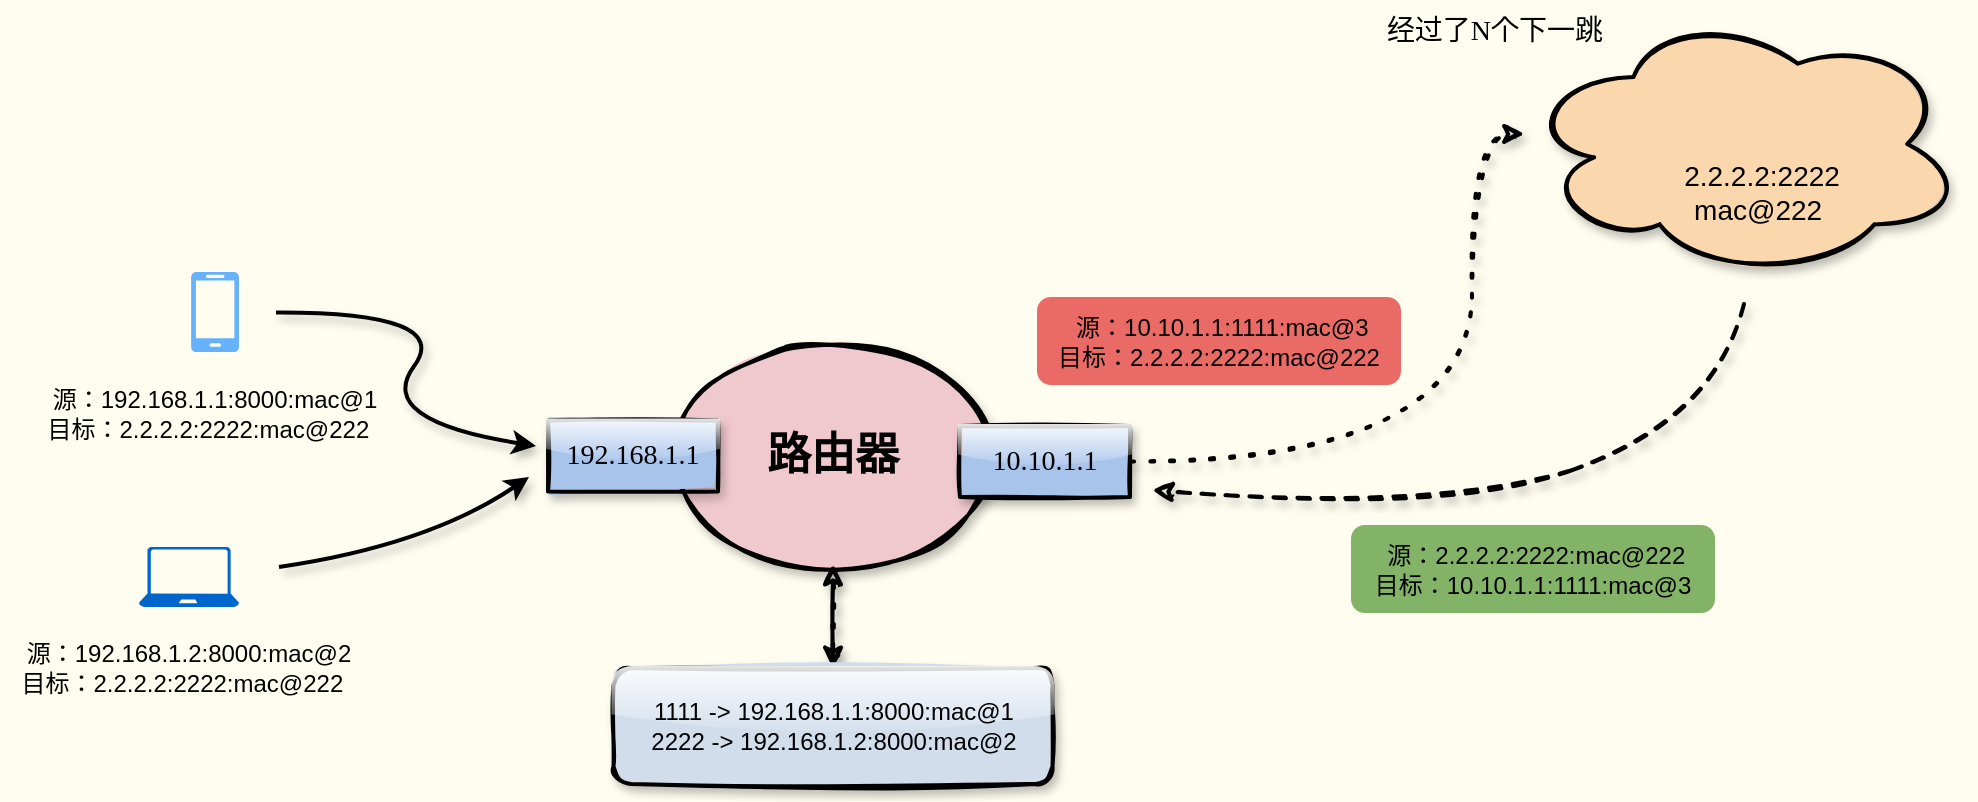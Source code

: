 <mxfile version="14.4.6" type="github">
  <diagram id="aZXABbXW0xjVB7LvO0f2" name="第 1 页">
    <mxGraphModel dx="946" dy="620" grid="0" gridSize="10" guides="1" tooltips="1" connect="1" arrows="1" fold="1" page="1" pageScale="1" pageWidth="1169" pageHeight="827" background="#FFFDF0" math="0" shadow="0">
      <root>
        <mxCell id="0" />
        <mxCell id="1" parent="0" />
        <mxCell id="kH6JTMU_E28Y3a_ak_Uv-8" value="" style="pointerEvents=1;shadow=0;dashed=0;html=1;strokeColor=none;labelPosition=center;verticalLabelPosition=bottom;verticalAlign=top;align=center;fillColor=#66B2FF;shape=mxgraph.azure.mobile" parent="1" vertex="1">
          <mxGeometry x="193.5" y="213" width="24" height="40" as="geometry" />
        </mxCell>
        <mxCell id="kH6JTMU_E28Y3a_ak_Uv-11" value="" style="aspect=fixed;pointerEvents=1;shadow=0;dashed=0;html=1;strokeColor=none;labelPosition=center;verticalLabelPosition=bottom;verticalAlign=top;align=center;fillColor=#0066CC;shape=mxgraph.azure.laptop" parent="1" vertex="1">
          <mxGeometry x="167.5" y="350.5" width="50" height="30" as="geometry" />
        </mxCell>
        <mxCell id="kH6JTMU_E28Y3a_ak_Uv-12" style="edgeStyle=orthogonalEdgeStyle;rounded=0;orthogonalLoop=1;jettySize=auto;html=1;exitX=0.5;exitY=1;exitDx=0;exitDy=0;exitPerimeter=0;" parent="1" source="kH6JTMU_E28Y3a_ak_Uv-11" target="kH6JTMU_E28Y3a_ak_Uv-11" edge="1">
          <mxGeometry relative="1" as="geometry" />
        </mxCell>
        <mxCell id="kH6JTMU_E28Y3a_ak_Uv-19" value="" style="curved=1;endArrow=classic;html=1;shadow=1;strokeWidth=2;" parent="1" edge="1">
          <mxGeometry width="50" height="50" relative="1" as="geometry">
            <mxPoint x="236" y="233.25" as="sourcePoint" />
            <mxPoint x="366" y="300" as="targetPoint" />
            <Array as="points">
              <mxPoint x="325" y="233" />
              <mxPoint x="285" y="287.25" />
            </Array>
          </mxGeometry>
        </mxCell>
        <mxCell id="kH6JTMU_E28Y3a_ak_Uv-20" value="" style="curved=1;endArrow=classic;html=1;shadow=1;strokeWidth=2;" parent="1" edge="1">
          <mxGeometry width="50" height="50" relative="1" as="geometry">
            <mxPoint x="237.5" y="360.5" as="sourcePoint" />
            <mxPoint x="362.5" y="315.5" as="targetPoint" />
            <Array as="points">
              <mxPoint x="312.5" y="349.5" />
            </Array>
          </mxGeometry>
        </mxCell>
        <mxCell id="kH6JTMU_E28Y3a_ak_Uv-25" value="&lt;div style=&quot;font-family: &amp;#34;helvetica&amp;#34; ; font-size: 12px&quot;&gt;源：192.168.1.2:8000:mac@2&lt;/div&gt;&lt;div style=&quot;font-family: &amp;#34;helvetica&amp;#34; ; font-size: 12px&quot;&gt;目标：2.2.2.2:2222:mac@222&amp;nbsp;&amp;nbsp;&lt;/div&gt;" style="text;html=1;strokeColor=none;fillColor=none;align=center;verticalAlign=middle;whiteSpace=wrap;rounded=0;shadow=1;glass=1;sketch=1;fontFamily=Tahoma;fontSize=14;" parent="1" vertex="1">
          <mxGeometry x="102" y="401" width="181" height="20" as="geometry" />
        </mxCell>
        <mxCell id="kH6JTMU_E28Y3a_ak_Uv-29" value="&lt;div style=&quot;font-family: &amp;#34;helvetica&amp;#34; ; font-size: 14px&quot;&gt;&lt;br&gt;&lt;/div&gt;" style="ellipse;shape=cloud;whiteSpace=wrap;html=1;shadow=1;strokeWidth=2;glass=0;sketch=1;fillWeight=-1;hachureGap=8;fillStyle=solid;fillColor=#fad7ac;" parent="1" vertex="1">
          <mxGeometry x="860" y="82" width="219" height="134" as="geometry" />
        </mxCell>
        <mxCell id="kH6JTMU_E28Y3a_ak_Uv-50" value="" style="edgeStyle=orthogonalEdgeStyle;curved=1;sketch=1;orthogonalLoop=1;jettySize=auto;html=1;shadow=1;dashed=1;dashPattern=1 4;strokeWidth=2;fontFamily=Tahoma;fontSize=14;" parent="1" source="kH6JTMU_E28Y3a_ak_Uv-33" target="kH6JTMU_E28Y3a_ak_Uv-49" edge="1">
          <mxGeometry relative="1" as="geometry" />
        </mxCell>
        <mxCell id="kH6JTMU_E28Y3a_ak_Uv-33" value="&lt;b&gt;&lt;font style=&quot;font-size: 22px&quot;&gt;路由器&lt;/font&gt;&lt;/b&gt;" style="ellipse;whiteSpace=wrap;html=1;shadow=1;glass=1;sketch=1;strokeWidth=2;fontFamily=Tahoma;fontSize=14;fillStyle=solid;fillColor=#f0c9cf;" parent="1" vertex="1">
          <mxGeometry x="436" y="251" width="157" height="108" as="geometry" />
        </mxCell>
        <mxCell id="kH6JTMU_E28Y3a_ak_Uv-35" value="192.168.1.1" style="rounded=0;whiteSpace=wrap;html=1;shadow=1;glass=1;sketch=1;strokeColor=#000000;strokeWidth=2;fontFamily=Tahoma;fontSize=14;fillStyle=solid;fillColor=#A9C4EB;" parent="1" vertex="1">
          <mxGeometry x="372" y="287.25" width="85" height="35.5" as="geometry" />
        </mxCell>
        <mxCell id="kH6JTMU_E28Y3a_ak_Uv-37" style="edgeStyle=orthogonalEdgeStyle;curved=1;sketch=1;orthogonalLoop=1;jettySize=auto;html=1;shadow=1;strokeWidth=2;fontFamily=Tahoma;fontSize=14;dashed=1;dashPattern=1 4;" parent="1" source="kH6JTMU_E28Y3a_ak_Uv-36" target="kH6JTMU_E28Y3a_ak_Uv-29" edge="1">
          <mxGeometry relative="1" as="geometry">
            <Array as="points">
              <mxPoint x="834" y="308" />
              <mxPoint x="834" y="144" />
            </Array>
          </mxGeometry>
        </mxCell>
        <mxCell id="kH6JTMU_E28Y3a_ak_Uv-36" value="10.10.1.1" style="rounded=0;whiteSpace=wrap;html=1;shadow=1;glass=1;sketch=1;strokeColor=#000000;strokeWidth=2;fontFamily=Tahoma;fontSize=14;fillStyle=solid;fillColor=#A9C4EB;" parent="1" vertex="1">
          <mxGeometry x="578" y="290" width="85" height="35.5" as="geometry" />
        </mxCell>
        <mxCell id="kH6JTMU_E28Y3a_ak_Uv-38" value="经过了N个下一跳&lt;br&gt;" style="text;html=1;align=center;verticalAlign=middle;resizable=0;points=[];autosize=1;fontSize=14;fontFamily=Tahoma;" parent="1" vertex="1">
          <mxGeometry x="786" y="82" width="117" height="21" as="geometry" />
        </mxCell>
        <mxCell id="kH6JTMU_E28Y3a_ak_Uv-43" value="&lt;div style=&quot;font-family: &amp;#34;helvetica&amp;#34; ; font-size: 12px&quot;&gt;&lt;div&gt;源：192.168.1.1:8000:mac@1&lt;/div&gt;&lt;div&gt;目标：2.2.2.2:2222:mac@222&amp;nbsp;&amp;nbsp;&lt;/div&gt;&lt;/div&gt;" style="text;html=1;strokeColor=none;fillColor=none;align=center;verticalAlign=middle;whiteSpace=wrap;rounded=0;shadow=1;glass=1;sketch=1;fontFamily=Tahoma;fontSize=14;" parent="1" vertex="1">
          <mxGeometry x="115" y="274" width="181" height="20" as="geometry" />
        </mxCell>
        <mxCell id="kH6JTMU_E28Y3a_ak_Uv-45" value="&lt;div style=&quot;font-family: &amp;#34;helvetica&amp;#34;&quot;&gt;2.2.2.2:2222&lt;/div&gt;&lt;div style=&quot;font-family: &amp;#34;helvetica&amp;#34;&quot;&gt;mac@222&amp;nbsp;&lt;/div&gt;" style="text;html=1;strokeColor=none;fillColor=none;align=center;verticalAlign=middle;whiteSpace=wrap;rounded=0;shadow=0;glass=0;sketch=0;fontFamily=Tahoma;fontSize=14;" parent="1" vertex="1">
          <mxGeometry x="959" y="164" width="40" height="17" as="geometry" />
        </mxCell>
        <mxCell id="kH6JTMU_E28Y3a_ak_Uv-46" value="" style="shape=image;html=1;verticalAlign=top;verticalLabelPosition=bottom;labelBackgroundColor=#ffffff;imageAspect=0;aspect=fixed;image=https://cdn4.iconfinder.com/data/icons/chinas-social-share-icons/256/cssi_taobao-128.png;rounded=0;shadow=0;glass=0;sketch=0;strokeColor=#000000;strokeWidth=2;fillColor=none;fontFamily=Tahoma;fontSize=14;" parent="1" vertex="1">
          <mxGeometry x="955" y="113" width="39" height="39" as="geometry" />
        </mxCell>
        <mxCell id="kH6JTMU_E28Y3a_ak_Uv-51" value="" style="sketch=1;orthogonalLoop=1;jettySize=auto;html=1;shadow=1;strokeWidth=2;fontFamily=Tahoma;fontSize=14;" parent="1" source="kH6JTMU_E28Y3a_ak_Uv-49" target="kH6JTMU_E28Y3a_ak_Uv-33" edge="1">
          <mxGeometry relative="1" as="geometry" />
        </mxCell>
        <mxCell id="kH6JTMU_E28Y3a_ak_Uv-49" value="&lt;div style=&quot;font-family: &amp;#34;helvetica&amp;#34; ; font-size: 12px&quot;&gt;1111 -&amp;gt; 192.168.1.1:8000:mac@1&lt;/div&gt;&lt;div style=&quot;font-family: &amp;#34;helvetica&amp;#34; ; font-size: 12px&quot;&gt;2222 -&amp;gt; 192.168.1.2:8000:mac@2&lt;br&gt;&lt;/div&gt;" style="whiteSpace=wrap;html=1;shadow=1;fontFamily=Tahoma;fontSize=14;strokeWidth=2;glass=1;sketch=1;fillStyle=solid;rounded=1;fillColor=#D1DDEB;" parent="1" vertex="1">
          <mxGeometry x="404.75" y="411" width="219.5" height="58" as="geometry" />
        </mxCell>
        <mxCell id="KS8ba3pGw0_D_sEXpfe7-1" value="&amp;nbsp;源：10.10.1.1:1111:mac@3&lt;br&gt;目标：2.2.2.2:2222:mac@222" style="rounded=1;whiteSpace=wrap;html=1;fillColor=#EA6B66;strokeColor=#EA6B66;" vertex="1" parent="1">
          <mxGeometry x="617" y="226" width="181" height="43" as="geometry" />
        </mxCell>
        <mxCell id="KS8ba3pGw0_D_sEXpfe7-6" value="" style="curved=1;endArrow=classic;html=1;strokeWidth=2;dashed=1;shadow=1;sketch=1;" edge="1" parent="1">
          <mxGeometry width="50" height="50" relative="1" as="geometry">
            <mxPoint x="970" y="229" as="sourcePoint" />
            <mxPoint x="674" y="322" as="targetPoint" />
            <Array as="points">
              <mxPoint x="955" y="290" />
              <mxPoint x="812" y="334.5" />
            </Array>
          </mxGeometry>
        </mxCell>
        <mxCell id="KS8ba3pGw0_D_sEXpfe7-2" value="&amp;nbsp;源：2.2.2.2:2222:mac@222&lt;br&gt;目标：10.10.1.1:1111:mac@3" style="rounded=1;whiteSpace=wrap;html=1;strokeColor=#82b366;fillColor=#82B366;" vertex="1" parent="1">
          <mxGeometry x="774" y="340" width="181" height="43" as="geometry" />
        </mxCell>
      </root>
    </mxGraphModel>
  </diagram>
</mxfile>
